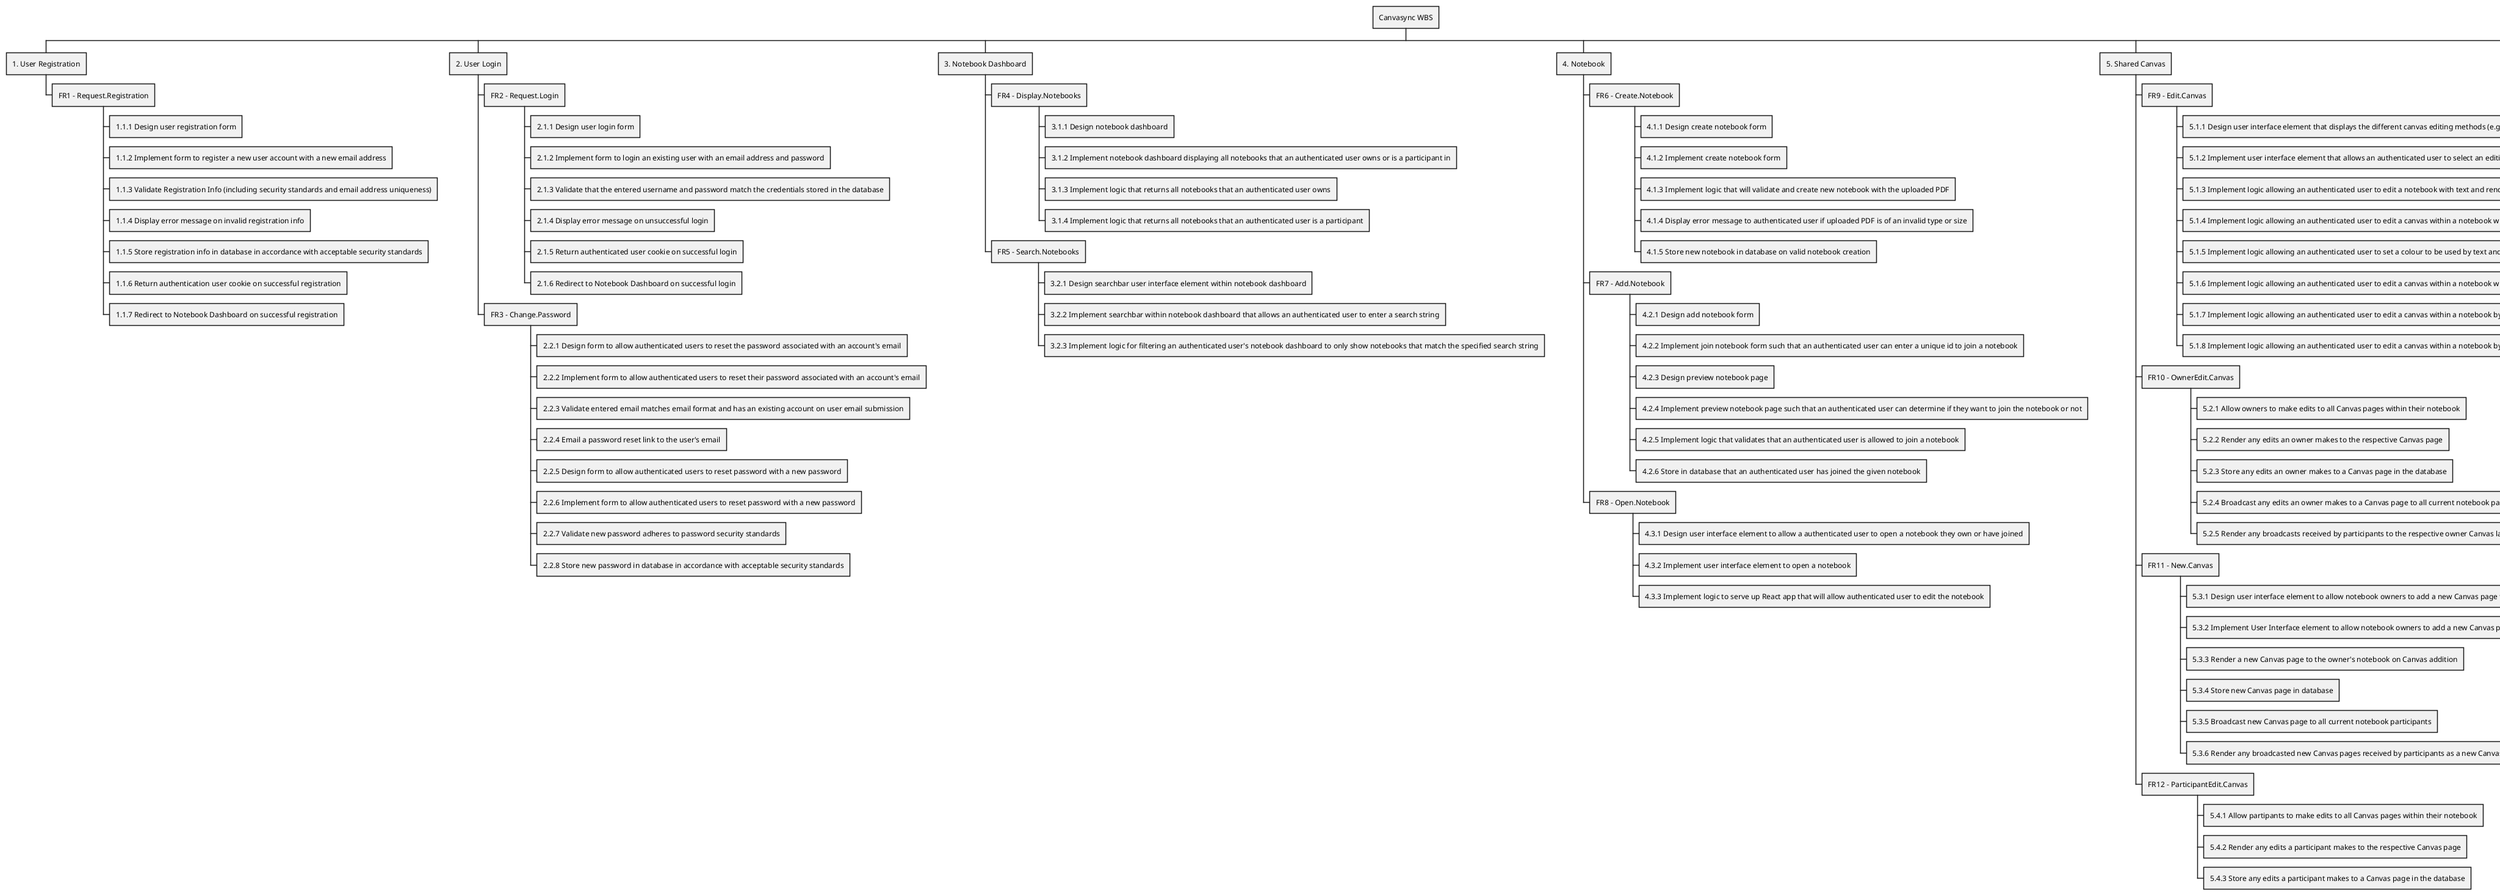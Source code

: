 @startwbs Canvasync WBS
* Canvasync WBS
** 1. User Registration
*** FR1 - Request.Registration
**** 1.1.1 Design user registration form
**** 1.1.2 Implement form to register a new user account with a new email address
**** 1.1.3 Validate Registration Info (including security standards and email address uniqueness)
**** 1.1.4 Display error message on invalid registration info
**** 1.1.5 Store registration info in database in accordance with acceptable security standards
**** 1.1.6 Return authentication user cookie on successful registration
**** 1.1.7 Redirect to Notebook Dashboard on successful registration

** 2. User Login
*** FR2 - Request.Login
**** 2.1.1 Design user login form
**** 2.1.2 Implement form to login an existing user with an email address and password
**** 2.1.3 Validate that the entered username and password match the credentials stored in the database
**** 2.1.4 Display error message on unsuccessful login
**** 2.1.5 Return authenticated user cookie on successful login
**** 2.1.6 Redirect to Notebook Dashboard on successful login
*** FR3 - Change.Password
**** 2.2.1 Design form to allow authenticated users to reset the password associated with an account's email
**** 2.2.2 Implement form to allow authenticated users to reset their password associated with an account's email
**** 2.2.3 Validate entered email matches email format and has an existing account on user email submission
**** 2.2.4 Email a password reset link to the user's email
**** 2.2.5 Design form to allow authenticated users to reset password with a new password
**** 2.2.6 Implement form to allow authenticated users to reset password with a new password
**** 2.2.7 Validate new password adheres to password security standards
**** 2.2.8 Store new password in database in accordance with acceptable security standards

** 3. Notebook Dashboard
*** FR4 - Display.Notebooks
**** 3.1.1 Design notebook dashboard
**** 3.1.2 Implement notebook dashboard displaying all notebooks that an authenticated user owns or is a participant in
**** 3.1.3 Implement logic that returns all notebooks that an authenticated user owns
**** 3.1.4 Implement logic that returns all notebooks that an authenticated user is a participant
*** FR5 - Search.Notebooks
**** 3.2.1 Design searchbar user interface element within notebook dashboard
**** 3.2.2 Implement searchbar within notebook dashboard that allows an authenticated user to enter a search string
**** 3.2.3 Implement logic for filtering an authenticated user's notebook dashboard to only show notebooks that match the specified search string

** 4. Notebook
*** FR6 - Create.Notebook
**** 4.1.1 Design create notebook form
**** 4.1.2 Implement create notebook form
**** 4.1.3 Implement logic that will validate and create new notebook with the uploaded PDF
**** 4.1.4 Display error message to authenticated user if uploaded PDF is of an invalid type or size
**** 4.1.5 Store new notebook in database on valid notebook creation
*** FR7 - Add.Notebook
**** 4.2.1 Design add notebook form
**** 4.2.2 Implement join notebook form such that an authenticated user can enter a unique id to join a notebook
**** 4.2.3 Design preview notebook page
**** 4.2.4 Implement preview notebook page such that an authenticated user can determine if they want to join the notebook or not
**** 4.2.5 Implement logic that validates that an authenticated user is allowed to join a notebook
**** 4.2.6 Store in database that an authenticated user has joined the given notebook
*** FR8 - Open.Notebook
**** 4.3.1 Design user interface element to allow a authenticated user to open a notebook they own or have joined
**** 4.3.2 Implement user interface element to open a notebook
**** 4.3.3 Implement logic to serve up React app that will allow authenticated user to edit the notebook

** 5. Shared Canvas
*** FR9 - Edit.Canvas
**** 5.1.1 Design user interface element that displays the different canvas editing methods (e.g., pen, eraser, etc.) alongside the opened notebook
**** 5.1.2 Implement user interface element that allows an authenticated user to select an editing method to apply to a canvas within the opened notebook
**** 5.1.3 Implement logic allowing an authenticated user to edit a notebook with text and render resulting diff
**** 5.1.4 Implement logic allowing an authenticated user to edit a canvas within a notebook with a pen and render resulting diff
**** 5.1.5 Implement logic allowing an authenticated user to set a colour to be used by text and pen diffs
**** 5.1.6 Implement logic allowing an authenticated user to edit a canvas within a notebook with an eraser and render resulting diff
**** 5.1.7 Implement logic allowing an authenticated user to edit a canvas within a notebook by selecting and moving exisiting diffs
**** 5.1.8 Implement logic allowing an authenticated user to edit a canvas within a notebook by selecting an existing text diff and clicking the delete key
*** FR10 - OwnerEdit.Canvas
**** 5.2.1 Allow owners to make edits to all Canvas pages within their notebook
**** 5.2.2 Render any edits an owner makes to the respective Canvas page
**** 5.2.3 Store any edits an owner makes to a Canvas page in the database
**** 5.2.4 Broadcast any edits an owner makes to a Canvas page to all current notebook participants
**** 5.2.5 Render any broadcasts received by participants to the respective owner Canvas layer
*** FR11 - New.Canvas
**** 5.3.1 Design user interface element to allow notebook owners to add a new Canvas page to a notebook
**** 5.3.2 Implement User Interface element to allow notebook owners to add a new Canvas page to a notebook
**** 5.3.3 Render a new Canvas page to the owner's notebook on Canvas addition
**** 5.3.4 Store new Canvas page in database
**** 5.3.5 Broadcast new Canvas page to all current notebook participants
**** 5.3.6 Render any broadcasted new Canvas pages received by participants as a new Canvas page
*** FR12 - ParticipantEdit.Canvas
**** 5.4.1 Allow partipants to make edits to all Canvas pages within their notebook
**** 5.4.2 Render any edits a participant makes to the respective Canvas page
**** 5.4.3 Store any edits a participant makes to a Canvas page in the database

** 6. Export Notebook
*** FR13 - Export.Notebook
**** 6.1.1 Design user interface element on dashboard to allow an authenticated user to export notebook
**** 6.1.2 Implement user interface element to allow an authenticated user to export a notebook
**** 6.1.3 Setup infrastructure to support asynchronous background jobs
**** 6.1.4 Create background job that executes when an authenticated user exports a notebook
**** 6.1.5 Write logic to export a snapshot of a notebook into a PDF with selectable text
**** 6.1.6 Store generated PDF in server file storage
**** 6.1.7 Create page on frontend that polls for completion of the export and downloads the PDF to the authenticated user's computer
@endwbs